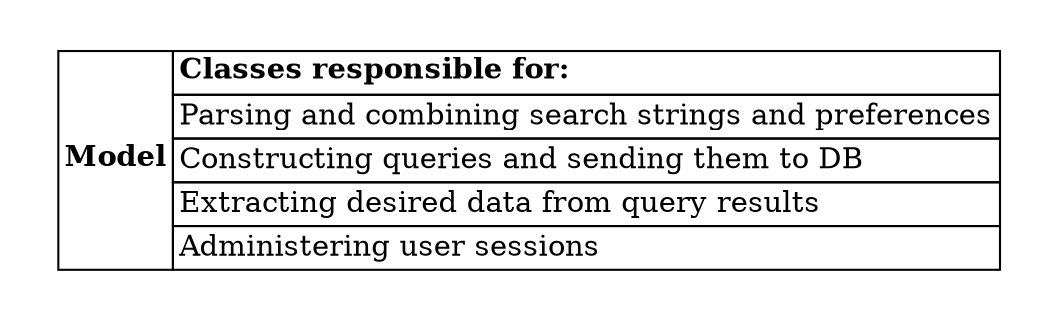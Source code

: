 // MVC structure

digraph mvc {
  compound = true;
  node [shape=box];

  // View
  subgraph cluster0 {
    color = white;
    node [shape=plaintext];
    backend [
      label=<
      <table border="0" cellborder="1" cellspacing="0">
	<tr><td rowspan="1"><b>View</b></td><td align="left" port="1">Web pages</td></tr>
      </table>
      >];
  }

  // Controller
  subgraph cluster1 {
    color = white;
    node [shape=plaintext];
    backend [
      label=<
      <table border="0" cellborder="1" cellspacing="0">
	<tr><td rowspan="1"><b>Controller</b></td><td align="left" port="1">Servlets corresponding to web pages</td></tr>
      </table>
      >];
  }

  // Model
  subgraph cluster2 {
    color = white;
    node [shape=plaintext];
    backend [
      label=<
      <table border="0" cellborder="1" cellspacing="0">
	<tr><td rowspan="5"><b>Model</b></td><td align="left"><b>Classes responsible for:</b></td></tr>
        <tr><td align="left" port="1">Parsing and combining search strings and preferences</td></tr>
	<tr><td align="left" port="2">Constructing queries and sending them to DB</td></tr>
	<tr><td align="left" port="3">Extracting desired data from query results</td></tr>
	<tr><td align="left" port="4">Administering user sessions</td></tr>
      </table>
      >];
  }
}
